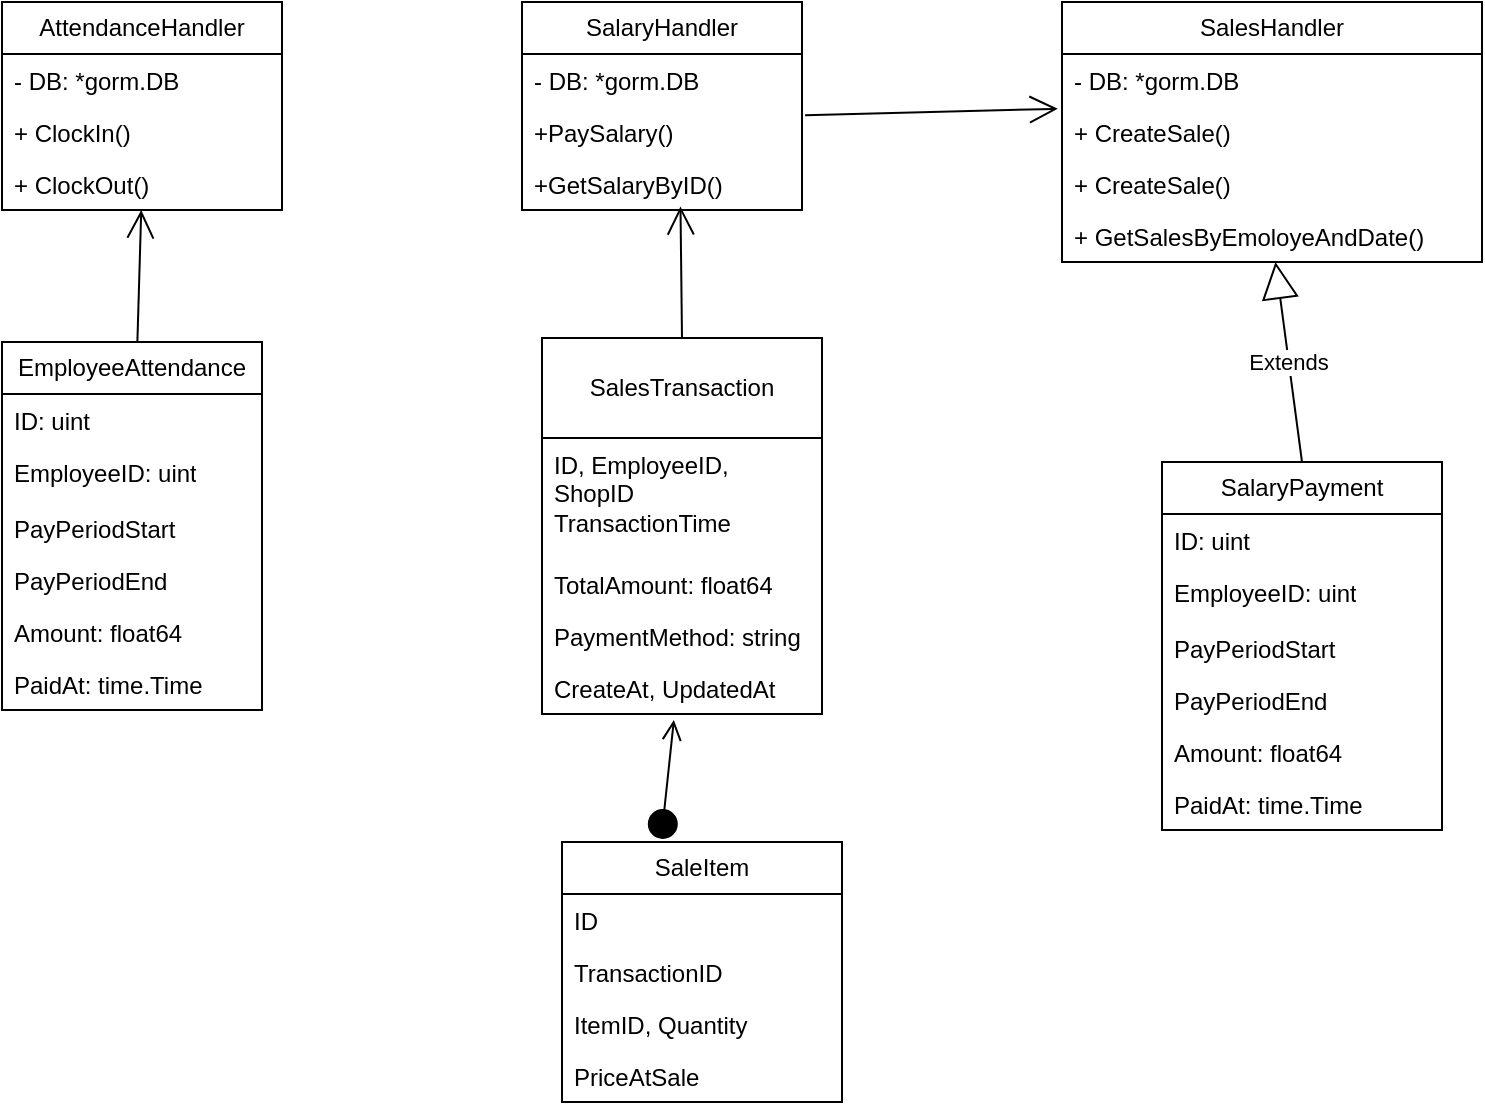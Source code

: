 <mxfile version="26.2.14">
  <diagram name="Page-1" id="T6MFNF0FEMSJNeKHkgAY">
    <mxGraphModel dx="1042" dy="521" grid="1" gridSize="10" guides="1" tooltips="1" connect="1" arrows="1" fold="1" page="1" pageScale="1" pageWidth="850" pageHeight="1100" math="0" shadow="0">
      <root>
        <mxCell id="0" />
        <mxCell id="1" parent="0" />
        <mxCell id="MyC0KELDkmlkKCYpayT1-2" value="AttendanceHandler" style="swimlane;fontStyle=0;childLayout=stackLayout;horizontal=1;startSize=26;fillColor=none;horizontalStack=0;resizeParent=1;resizeParentMax=0;resizeLast=0;collapsible=1;marginBottom=0;whiteSpace=wrap;html=1;" vertex="1" parent="1">
          <mxGeometry x="70" y="70" width="140" height="104" as="geometry" />
        </mxCell>
        <mxCell id="MyC0KELDkmlkKCYpayT1-3" value="- DB: *gorm.DB" style="text;strokeColor=none;fillColor=none;align=left;verticalAlign=top;spacingLeft=4;spacingRight=4;overflow=hidden;rotatable=0;points=[[0,0.5],[1,0.5]];portConstraint=eastwest;whiteSpace=wrap;html=1;" vertex="1" parent="MyC0KELDkmlkKCYpayT1-2">
          <mxGeometry y="26" width="140" height="26" as="geometry" />
        </mxCell>
        <mxCell id="MyC0KELDkmlkKCYpayT1-4" value="+ ClockIn()" style="text;strokeColor=none;fillColor=none;align=left;verticalAlign=top;spacingLeft=4;spacingRight=4;overflow=hidden;rotatable=0;points=[[0,0.5],[1,0.5]];portConstraint=eastwest;whiteSpace=wrap;html=1;" vertex="1" parent="MyC0KELDkmlkKCYpayT1-2">
          <mxGeometry y="52" width="140" height="26" as="geometry" />
        </mxCell>
        <mxCell id="MyC0KELDkmlkKCYpayT1-5" value="+ ClockOut()" style="text;strokeColor=none;fillColor=none;align=left;verticalAlign=top;spacingLeft=4;spacingRight=4;overflow=hidden;rotatable=0;points=[[0,0.5],[1,0.5]];portConstraint=eastwest;whiteSpace=wrap;html=1;" vertex="1" parent="MyC0KELDkmlkKCYpayT1-2">
          <mxGeometry y="78" width="140" height="26" as="geometry" />
        </mxCell>
        <mxCell id="MyC0KELDkmlkKCYpayT1-6" value="EmployeeAttendance" style="swimlane;fontStyle=0;childLayout=stackLayout;horizontal=1;startSize=26;fillColor=none;horizontalStack=0;resizeParent=1;resizeParentMax=0;resizeLast=0;collapsible=1;marginBottom=0;whiteSpace=wrap;html=1;" vertex="1" parent="1">
          <mxGeometry x="70" y="240" width="130" height="184" as="geometry" />
        </mxCell>
        <mxCell id="MyC0KELDkmlkKCYpayT1-7" value="ID: uint" style="text;strokeColor=none;fillColor=none;align=left;verticalAlign=top;spacingLeft=4;spacingRight=4;overflow=hidden;rotatable=0;points=[[0,0.5],[1,0.5]];portConstraint=eastwest;whiteSpace=wrap;html=1;" vertex="1" parent="MyC0KELDkmlkKCYpayT1-6">
          <mxGeometry y="26" width="130" height="26" as="geometry" />
        </mxCell>
        <mxCell id="MyC0KELDkmlkKCYpayT1-8" value="EmployeeID: uint&lt;div&gt;&lt;br&gt;&lt;/div&gt;" style="text;strokeColor=none;fillColor=none;align=left;verticalAlign=top;spacingLeft=4;spacingRight=4;overflow=hidden;rotatable=0;points=[[0,0.5],[1,0.5]];portConstraint=eastwest;whiteSpace=wrap;html=1;" vertex="1" parent="MyC0KELDkmlkKCYpayT1-6">
          <mxGeometry y="52" width="130" height="28" as="geometry" />
        </mxCell>
        <mxCell id="MyC0KELDkmlkKCYpayT1-32" value="PayPeriodStart" style="text;strokeColor=none;fillColor=none;align=left;verticalAlign=top;spacingLeft=4;spacingRight=4;overflow=hidden;rotatable=0;points=[[0,0.5],[1,0.5]];portConstraint=eastwest;whiteSpace=wrap;html=1;" vertex="1" parent="MyC0KELDkmlkKCYpayT1-6">
          <mxGeometry y="80" width="130" height="26" as="geometry" />
        </mxCell>
        <mxCell id="MyC0KELDkmlkKCYpayT1-31" value="PayPeriodEnd&lt;div&gt;&lt;br&gt;&lt;/div&gt;" style="text;strokeColor=none;fillColor=none;align=left;verticalAlign=top;spacingLeft=4;spacingRight=4;overflow=hidden;rotatable=0;points=[[0,0.5],[1,0.5]];portConstraint=eastwest;whiteSpace=wrap;html=1;" vertex="1" parent="MyC0KELDkmlkKCYpayT1-6">
          <mxGeometry y="106" width="130" height="26" as="geometry" />
        </mxCell>
        <mxCell id="MyC0KELDkmlkKCYpayT1-35" value="&lt;div&gt;Amount: float64&lt;/div&gt;&lt;div&gt;&lt;br&gt;&lt;/div&gt;" style="text;strokeColor=none;fillColor=none;align=left;verticalAlign=top;spacingLeft=4;spacingRight=4;overflow=hidden;rotatable=0;points=[[0,0.5],[1,0.5]];portConstraint=eastwest;whiteSpace=wrap;html=1;" vertex="1" parent="MyC0KELDkmlkKCYpayT1-6">
          <mxGeometry y="132" width="130" height="26" as="geometry" />
        </mxCell>
        <mxCell id="MyC0KELDkmlkKCYpayT1-36" value="&lt;div&gt;PaidAt: time.Time&lt;/div&gt;" style="text;strokeColor=none;fillColor=none;align=left;verticalAlign=top;spacingLeft=4;spacingRight=4;overflow=hidden;rotatable=0;points=[[0,0.5],[1,0.5]];portConstraint=eastwest;whiteSpace=wrap;html=1;" vertex="1" parent="MyC0KELDkmlkKCYpayT1-6">
          <mxGeometry y="158" width="130" height="26" as="geometry" />
        </mxCell>
        <mxCell id="MyC0KELDkmlkKCYpayT1-10" value="SalaryHandler" style="swimlane;fontStyle=0;childLayout=stackLayout;horizontal=1;startSize=26;fillColor=none;horizontalStack=0;resizeParent=1;resizeParentMax=0;resizeLast=0;collapsible=1;marginBottom=0;whiteSpace=wrap;html=1;" vertex="1" parent="1">
          <mxGeometry x="330" y="70" width="140" height="104" as="geometry" />
        </mxCell>
        <mxCell id="MyC0KELDkmlkKCYpayT1-11" value="- DB: *gorm.DB" style="text;strokeColor=none;fillColor=none;align=left;verticalAlign=top;spacingLeft=4;spacingRight=4;overflow=hidden;rotatable=0;points=[[0,0.5],[1,0.5]];portConstraint=eastwest;whiteSpace=wrap;html=1;" vertex="1" parent="MyC0KELDkmlkKCYpayT1-10">
          <mxGeometry y="26" width="140" height="26" as="geometry" />
        </mxCell>
        <mxCell id="MyC0KELDkmlkKCYpayT1-12" value="+PaySalary()" style="text;strokeColor=none;fillColor=none;align=left;verticalAlign=top;spacingLeft=4;spacingRight=4;overflow=hidden;rotatable=0;points=[[0,0.5],[1,0.5]];portConstraint=eastwest;whiteSpace=wrap;html=1;" vertex="1" parent="MyC0KELDkmlkKCYpayT1-10">
          <mxGeometry y="52" width="140" height="26" as="geometry" />
        </mxCell>
        <mxCell id="MyC0KELDkmlkKCYpayT1-13" value="+GetSalaryByID()" style="text;strokeColor=none;fillColor=none;align=left;verticalAlign=top;spacingLeft=4;spacingRight=4;overflow=hidden;rotatable=0;points=[[0,0.5],[1,0.5]];portConstraint=eastwest;whiteSpace=wrap;html=1;" vertex="1" parent="MyC0KELDkmlkKCYpayT1-10">
          <mxGeometry y="78" width="140" height="26" as="geometry" />
        </mxCell>
        <mxCell id="MyC0KELDkmlkKCYpayT1-14" value="SalesHandler" style="swimlane;fontStyle=0;childLayout=stackLayout;horizontal=1;startSize=26;fillColor=none;horizontalStack=0;resizeParent=1;resizeParentMax=0;resizeLast=0;collapsible=1;marginBottom=0;whiteSpace=wrap;html=1;" vertex="1" parent="1">
          <mxGeometry x="600" y="70" width="210" height="130" as="geometry" />
        </mxCell>
        <mxCell id="MyC0KELDkmlkKCYpayT1-17" value="- DB: *gorm.DB" style="text;strokeColor=none;fillColor=none;align=left;verticalAlign=top;spacingLeft=4;spacingRight=4;overflow=hidden;rotatable=0;points=[[0,0.5],[1,0.5]];portConstraint=eastwest;whiteSpace=wrap;html=1;" vertex="1" parent="MyC0KELDkmlkKCYpayT1-14">
          <mxGeometry y="26" width="210" height="26" as="geometry" />
        </mxCell>
        <mxCell id="MyC0KELDkmlkKCYpayT1-51" value="+ CreateSale()" style="text;strokeColor=none;fillColor=none;align=left;verticalAlign=top;spacingLeft=4;spacingRight=4;overflow=hidden;rotatable=0;points=[[0,0.5],[1,0.5]];portConstraint=eastwest;whiteSpace=wrap;html=1;" vertex="1" parent="MyC0KELDkmlkKCYpayT1-14">
          <mxGeometry y="52" width="210" height="26" as="geometry" />
        </mxCell>
        <mxCell id="MyC0KELDkmlkKCYpayT1-15" value="+ CreateSale()" style="text;strokeColor=none;fillColor=none;align=left;verticalAlign=top;spacingLeft=4;spacingRight=4;overflow=hidden;rotatable=0;points=[[0,0.5],[1,0.5]];portConstraint=eastwest;whiteSpace=wrap;html=1;" vertex="1" parent="MyC0KELDkmlkKCYpayT1-14">
          <mxGeometry y="78" width="210" height="26" as="geometry" />
        </mxCell>
        <mxCell id="MyC0KELDkmlkKCYpayT1-16" value="+ GetSalesByEmoloyeAndDate()" style="text;strokeColor=none;fillColor=none;align=left;verticalAlign=top;spacingLeft=4;spacingRight=4;overflow=hidden;rotatable=0;points=[[0,0.5],[1,0.5]];portConstraint=eastwest;whiteSpace=wrap;html=1;" vertex="1" parent="MyC0KELDkmlkKCYpayT1-14">
          <mxGeometry y="104" width="210" height="26" as="geometry" />
        </mxCell>
        <mxCell id="MyC0KELDkmlkKCYpayT1-18" value="SaleItem" style="swimlane;fontStyle=0;childLayout=stackLayout;horizontal=1;startSize=26;fillColor=none;horizontalStack=0;resizeParent=1;resizeParentMax=0;resizeLast=0;collapsible=1;marginBottom=0;whiteSpace=wrap;html=1;" vertex="1" parent="1">
          <mxGeometry x="350" y="490" width="140" height="130" as="geometry" />
        </mxCell>
        <mxCell id="MyC0KELDkmlkKCYpayT1-19" value="ID&lt;div&gt;&lt;br&gt;&lt;/div&gt;" style="text;strokeColor=none;fillColor=none;align=left;verticalAlign=top;spacingLeft=4;spacingRight=4;overflow=hidden;rotatable=0;points=[[0,0.5],[1,0.5]];portConstraint=eastwest;whiteSpace=wrap;html=1;" vertex="1" parent="MyC0KELDkmlkKCYpayT1-18">
          <mxGeometry y="26" width="140" height="26" as="geometry" />
        </mxCell>
        <mxCell id="MyC0KELDkmlkKCYpayT1-20" value="TransactionID" style="text;strokeColor=none;fillColor=none;align=left;verticalAlign=top;spacingLeft=4;spacingRight=4;overflow=hidden;rotatable=0;points=[[0,0.5],[1,0.5]];portConstraint=eastwest;whiteSpace=wrap;html=1;" vertex="1" parent="MyC0KELDkmlkKCYpayT1-18">
          <mxGeometry y="52" width="140" height="26" as="geometry" />
        </mxCell>
        <mxCell id="MyC0KELDkmlkKCYpayT1-21" value="ItemID, Quantity" style="text;strokeColor=none;fillColor=none;align=left;verticalAlign=top;spacingLeft=4;spacingRight=4;overflow=hidden;rotatable=0;points=[[0,0.5],[1,0.5]];portConstraint=eastwest;whiteSpace=wrap;html=1;" vertex="1" parent="MyC0KELDkmlkKCYpayT1-18">
          <mxGeometry y="78" width="140" height="26" as="geometry" />
        </mxCell>
        <mxCell id="MyC0KELDkmlkKCYpayT1-47" value="&lt;div&gt;PriceAtSale&lt;/div&gt;" style="text;strokeColor=none;fillColor=none;align=left;verticalAlign=top;spacingLeft=4;spacingRight=4;overflow=hidden;rotatable=0;points=[[0,0.5],[1,0.5]];portConstraint=eastwest;whiteSpace=wrap;html=1;" vertex="1" parent="MyC0KELDkmlkKCYpayT1-18">
          <mxGeometry y="104" width="140" height="26" as="geometry" />
        </mxCell>
        <mxCell id="MyC0KELDkmlkKCYpayT1-22" value="SalesTransaction" style="swimlane;fontStyle=0;childLayout=stackLayout;horizontal=1;startSize=50;fillColor=none;horizontalStack=0;resizeParent=1;resizeParentMax=0;resizeLast=0;collapsible=1;marginBottom=0;whiteSpace=wrap;html=1;" vertex="1" parent="1">
          <mxGeometry x="340" y="238" width="140" height="188" as="geometry" />
        </mxCell>
        <mxCell id="MyC0KELDkmlkKCYpayT1-23" value="ID, EmployeeID, ShopID&lt;br&gt;TransactionTime&lt;div&gt;&lt;div&gt;&lt;br&gt;&lt;/div&gt;&lt;/div&gt;" style="text;strokeColor=none;fillColor=none;align=left;verticalAlign=top;spacingLeft=4;spacingRight=4;overflow=hidden;rotatable=0;points=[[0,0.5],[1,0.5]];portConstraint=eastwest;whiteSpace=wrap;html=1;" vertex="1" parent="MyC0KELDkmlkKCYpayT1-22">
          <mxGeometry y="50" width="140" height="60" as="geometry" />
        </mxCell>
        <mxCell id="MyC0KELDkmlkKCYpayT1-46" value="&lt;div&gt;TotalAmount: float64&lt;/div&gt;&lt;div&gt;&lt;br&gt;&lt;/div&gt;" style="text;strokeColor=none;fillColor=none;align=left;verticalAlign=top;spacingLeft=4;spacingRight=4;overflow=hidden;rotatable=0;points=[[0,0.5],[1,0.5]];portConstraint=eastwest;whiteSpace=wrap;html=1;" vertex="1" parent="MyC0KELDkmlkKCYpayT1-22">
          <mxGeometry y="110" width="140" height="26" as="geometry" />
        </mxCell>
        <mxCell id="MyC0KELDkmlkKCYpayT1-24" value="PaymentMethod: string" style="text;strokeColor=none;fillColor=none;align=left;verticalAlign=top;spacingLeft=4;spacingRight=4;overflow=hidden;rotatable=0;points=[[0,0.5],[1,0.5]];portConstraint=eastwest;whiteSpace=wrap;html=1;" vertex="1" parent="MyC0KELDkmlkKCYpayT1-22">
          <mxGeometry y="136" width="140" height="26" as="geometry" />
        </mxCell>
        <mxCell id="MyC0KELDkmlkKCYpayT1-25" value="CreateAt, UpdatedAt" style="text;strokeColor=none;fillColor=none;align=left;verticalAlign=top;spacingLeft=4;spacingRight=4;overflow=hidden;rotatable=0;points=[[0,0.5],[1,0.5]];portConstraint=eastwest;whiteSpace=wrap;html=1;" vertex="1" parent="MyC0KELDkmlkKCYpayT1-22">
          <mxGeometry y="162" width="140" height="26" as="geometry" />
        </mxCell>
        <mxCell id="MyC0KELDkmlkKCYpayT1-37" value="SalaryPayment" style="swimlane;fontStyle=0;childLayout=stackLayout;horizontal=1;startSize=26;fillColor=none;horizontalStack=0;resizeParent=1;resizeParentMax=0;resizeLast=0;collapsible=1;marginBottom=0;whiteSpace=wrap;html=1;" vertex="1" parent="1">
          <mxGeometry x="650" y="300" width="140" height="184" as="geometry" />
        </mxCell>
        <mxCell id="MyC0KELDkmlkKCYpayT1-41" value="ID: uint" style="text;strokeColor=none;fillColor=none;align=left;verticalAlign=top;spacingLeft=4;spacingRight=4;overflow=hidden;rotatable=0;points=[[0,0.5],[1,0.5]];portConstraint=eastwest;whiteSpace=wrap;html=1;" vertex="1" parent="MyC0KELDkmlkKCYpayT1-37">
          <mxGeometry y="26" width="140" height="26" as="geometry" />
        </mxCell>
        <mxCell id="MyC0KELDkmlkKCYpayT1-42" value="EmployeeID: uint&lt;div&gt;&lt;br&gt;&lt;/div&gt;" style="text;strokeColor=none;fillColor=none;align=left;verticalAlign=top;spacingLeft=4;spacingRight=4;overflow=hidden;rotatable=0;points=[[0,0.5],[1,0.5]];portConstraint=eastwest;whiteSpace=wrap;html=1;" vertex="1" parent="MyC0KELDkmlkKCYpayT1-37">
          <mxGeometry y="52" width="140" height="28" as="geometry" />
        </mxCell>
        <mxCell id="MyC0KELDkmlkKCYpayT1-38" value="PayPeriodStart" style="text;strokeColor=none;fillColor=none;align=left;verticalAlign=top;spacingLeft=4;spacingRight=4;overflow=hidden;rotatable=0;points=[[0,0.5],[1,0.5]];portConstraint=eastwest;whiteSpace=wrap;html=1;" vertex="1" parent="MyC0KELDkmlkKCYpayT1-37">
          <mxGeometry y="80" width="140" height="26" as="geometry" />
        </mxCell>
        <mxCell id="MyC0KELDkmlkKCYpayT1-39" value="PayPeriodEnd" style="text;strokeColor=none;fillColor=none;align=left;verticalAlign=top;spacingLeft=4;spacingRight=4;overflow=hidden;rotatable=0;points=[[0,0.5],[1,0.5]];portConstraint=eastwest;whiteSpace=wrap;html=1;" vertex="1" parent="MyC0KELDkmlkKCYpayT1-37">
          <mxGeometry y="106" width="140" height="26" as="geometry" />
        </mxCell>
        <mxCell id="MyC0KELDkmlkKCYpayT1-44" value="&lt;div&gt;Amount: float64&lt;/div&gt;&lt;div&gt;&lt;br&gt;&lt;/div&gt;" style="text;strokeColor=none;fillColor=none;align=left;verticalAlign=top;spacingLeft=4;spacingRight=4;overflow=hidden;rotatable=0;points=[[0,0.5],[1,0.5]];portConstraint=eastwest;whiteSpace=wrap;html=1;" vertex="1" parent="MyC0KELDkmlkKCYpayT1-37">
          <mxGeometry y="132" width="140" height="26" as="geometry" />
        </mxCell>
        <mxCell id="MyC0KELDkmlkKCYpayT1-45" value="&lt;div&gt;PaidAt: time.Time&lt;/div&gt;" style="text;strokeColor=none;fillColor=none;align=left;verticalAlign=top;spacingLeft=4;spacingRight=4;overflow=hidden;rotatable=0;points=[[0,0.5],[1,0.5]];portConstraint=eastwest;whiteSpace=wrap;html=1;" vertex="1" parent="MyC0KELDkmlkKCYpayT1-37">
          <mxGeometry y="158" width="140" height="26" as="geometry" />
        </mxCell>
        <mxCell id="MyC0KELDkmlkKCYpayT1-48" value="" style="endArrow=open;endFill=1;endSize=12;html=1;rounded=0;" edge="1" parent="1" source="MyC0KELDkmlkKCYpayT1-6" target="MyC0KELDkmlkKCYpayT1-5">
          <mxGeometry width="160" relative="1" as="geometry">
            <mxPoint x="90" y="240" as="sourcePoint" />
            <mxPoint x="250" y="240" as="targetPoint" />
          </mxGeometry>
        </mxCell>
        <mxCell id="MyC0KELDkmlkKCYpayT1-49" value="" style="endArrow=open;endFill=1;endSize=12;html=1;rounded=0;entryX=0.566;entryY=0.931;entryDx=0;entryDy=0;entryPerimeter=0;" edge="1" parent="1" target="MyC0KELDkmlkKCYpayT1-13">
          <mxGeometry width="160" relative="1" as="geometry">
            <mxPoint x="410" y="238" as="sourcePoint" />
            <mxPoint x="570" y="238" as="targetPoint" />
          </mxGeometry>
        </mxCell>
        <mxCell id="MyC0KELDkmlkKCYpayT1-50" value="" style="endArrow=open;endFill=1;endSize=12;html=1;rounded=0;entryX=-0.01;entryY=0.054;entryDx=0;entryDy=0;entryPerimeter=0;exitX=1.011;exitY=0.177;exitDx=0;exitDy=0;exitPerimeter=0;" edge="1" parent="1" source="MyC0KELDkmlkKCYpayT1-12" target="MyC0KELDkmlkKCYpayT1-51">
          <mxGeometry width="160" relative="1" as="geometry">
            <mxPoint x="480" y="120" as="sourcePoint" />
            <mxPoint x="620" y="122" as="targetPoint" />
          </mxGeometry>
        </mxCell>
        <mxCell id="MyC0KELDkmlkKCYpayT1-52" value="Extends" style="endArrow=block;endSize=16;endFill=0;html=1;rounded=0;exitX=0.5;exitY=0;exitDx=0;exitDy=0;" edge="1" parent="1" source="MyC0KELDkmlkKCYpayT1-37" target="MyC0KELDkmlkKCYpayT1-16">
          <mxGeometry width="160" relative="1" as="geometry">
            <mxPoint x="690" y="230" as="sourcePoint" />
            <mxPoint x="850" y="230" as="targetPoint" />
          </mxGeometry>
        </mxCell>
        <mxCell id="MyC0KELDkmlkKCYpayT1-53" value="" style="html=1;verticalAlign=bottom;startArrow=circle;startFill=1;endArrow=open;startSize=6;endSize=8;curved=0;rounded=0;entryX=0.471;entryY=1.115;entryDx=0;entryDy=0;entryPerimeter=0;exitX=0.354;exitY=-0.008;exitDx=0;exitDy=0;exitPerimeter=0;" edge="1" parent="1" source="MyC0KELDkmlkKCYpayT1-18" target="MyC0KELDkmlkKCYpayT1-25">
          <mxGeometry x="-1" y="-45" width="80" relative="1" as="geometry">
            <mxPoint x="400" y="460" as="sourcePoint" />
            <mxPoint x="480" y="460" as="targetPoint" />
            <mxPoint x="-24" y="32" as="offset" />
          </mxGeometry>
        </mxCell>
      </root>
    </mxGraphModel>
  </diagram>
</mxfile>
